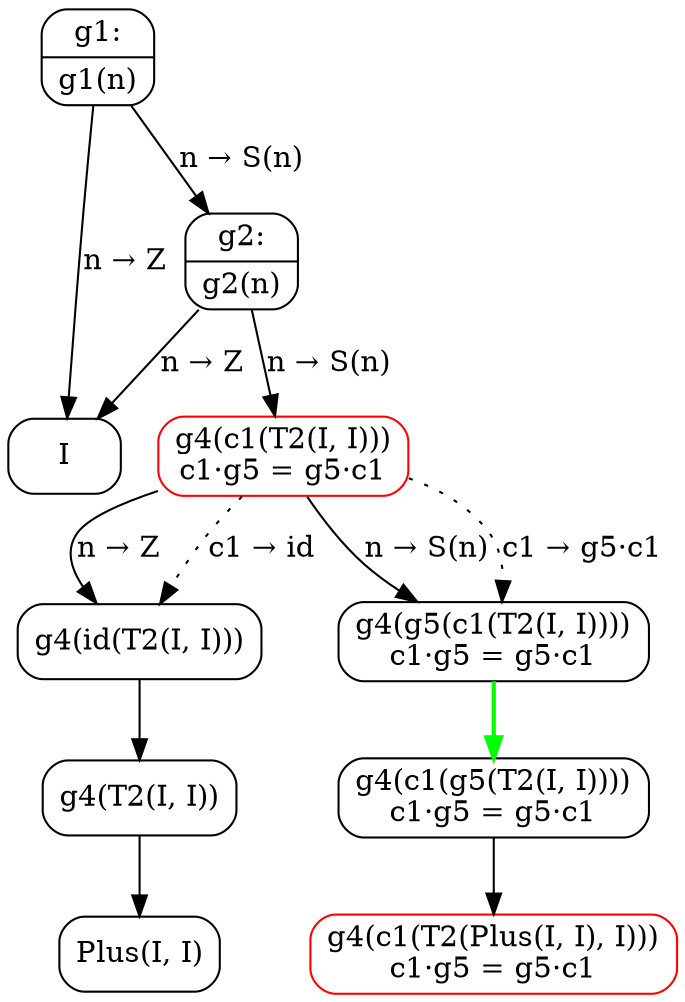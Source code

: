 digraph {
  node [shape=box, style=rounded];

  G1 [shape=record, label="{g1:|g1(n)}"];
  C1 [label="I"];
  G1 -> C1 [label="n → Z"];
  G2 [shape=record, label="{g2:|g2(n)}"];
  G1 -> G2 [label="n → S(n)"];
  G2 -> C1 [label="n → Z"];
  G2 -> G3 [label="n → S(n)"];
  G3 [label="g4(c1(T2(I, I)))\nc1·g5 = g5·c1", color=red];

  C2 [label="g4(id(T2(I, I)))"];
  G3 -> C2 [label="n → Z"];
  G3 -> C2 [label="c1 → id", style=dotted];

  C3 [label="g4(g5(c1(T2(I, I))))\nc1·g5 = g5·c1"];
  G3 -> C3 [label="n → S(n)"];
  G3 -> C3 [label="c1 → g5·c1", style=dotted];

  C4 [label="g4(T2(I, I))"];
  C2 -> C4;
  C5 [label="Plus(I, I)"];
  C4 -> C5;

  C6 [label="g4(c1(g5(T2(I, I))))\nc1·g5 = g5·c1"];
  C3 -> C6 [style=bold, color=green];

  C7 [label="g4(c1(T2(Plus(I, I), I)))\nc1·g5 = g5·c1", color=red];
  C6 -> C7;
}
